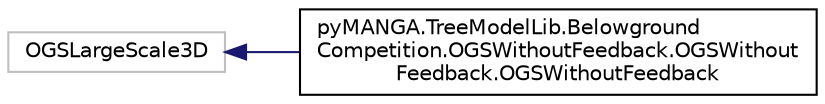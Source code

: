 digraph "Graphical Class Hierarchy"
{
  edge [fontname="Helvetica",fontsize="10",labelfontname="Helvetica",labelfontsize="10"];
  node [fontname="Helvetica",fontsize="10",shape=record];
  rankdir="LR";
  Node1 [label="OGSLargeScale3D",height=0.2,width=0.4,color="grey75", fillcolor="white", style="filled"];
  Node1 -> Node2 [dir="back",color="midnightblue",fontsize="10",style="solid",fontname="Helvetica"];
  Node2 [label="pyMANGA.TreeModelLib.Belowground\lCompetition.OGSWithoutFeedback.OGSWithout\lFeedback.OGSWithoutFeedback",height=0.2,width=0.4,color="black", fillcolor="white", style="filled",URL="$classpyMANGA_1_1TreeModelLib_1_1BelowgroundCompetition_1_1OGSWithoutFeedback_1_1OGSWithoutFeedback_1_1OGSWithoutFeedback.html",tooltip="OGS integration for belowground competition concept. "];
}

